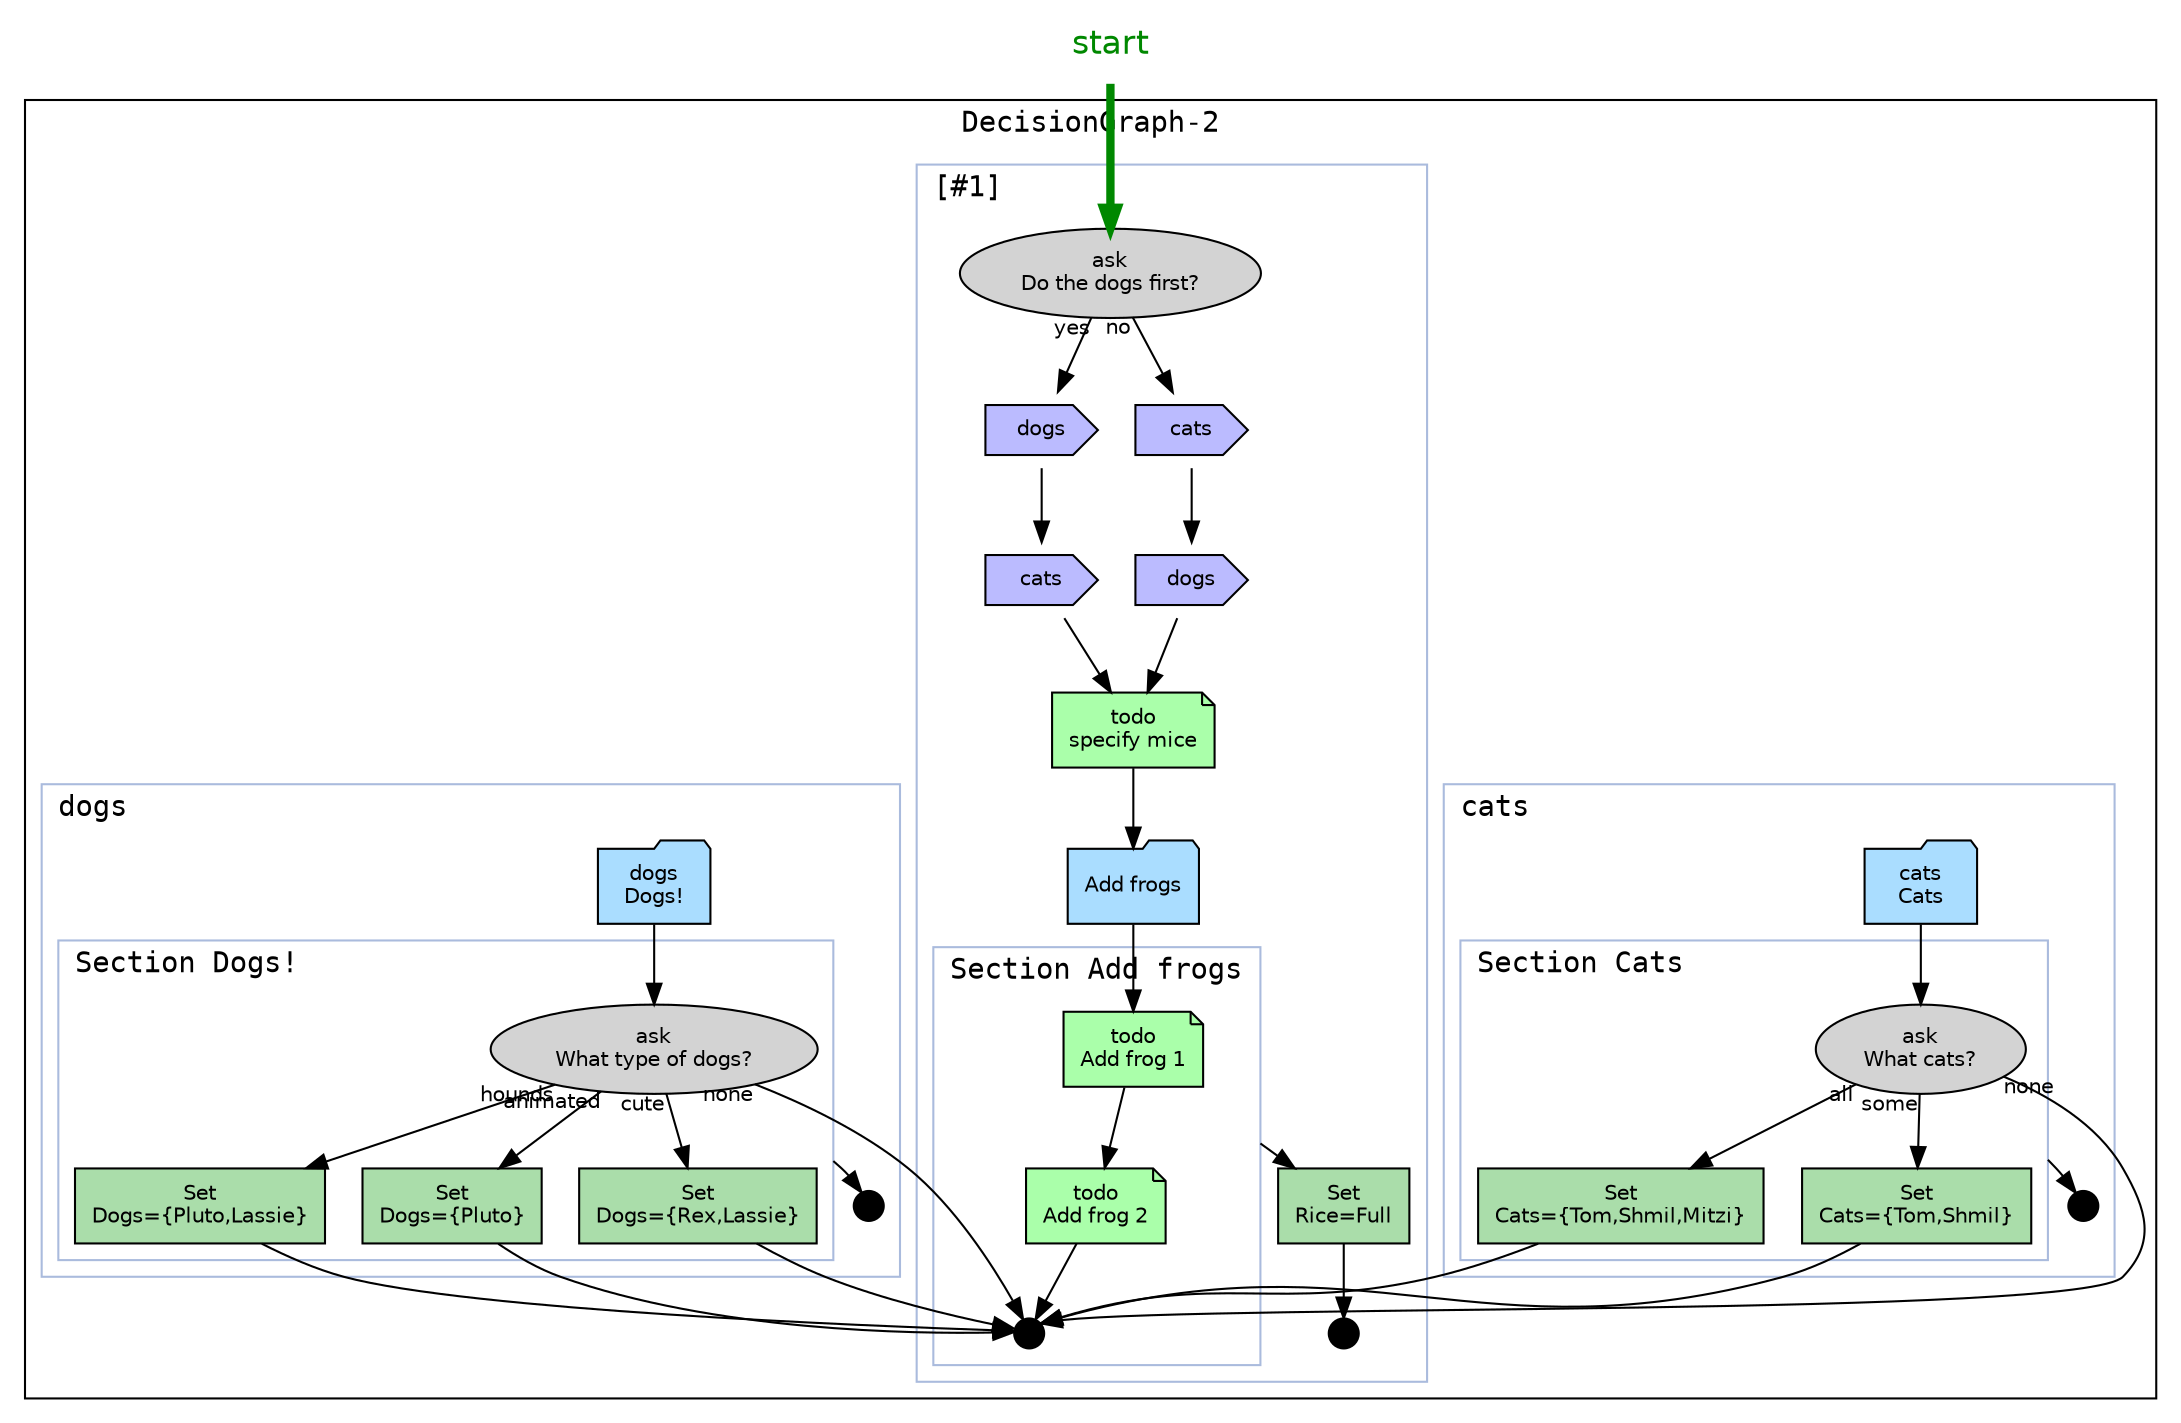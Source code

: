 digraph decisionGraph {
graph [fontname="Courier" concentrate=true compound=true]
edge [fontname="Helvetica" fontsize="10"]
node [fillcolor="lightgray" style="filled" fontname="Helvetica" fontsize="10"]
start[ fillcolor="transparent" shape="none" fontcolor="#008800" fontsize="16" ]
{rank=source; start}
subgraph cluster_DecisionGraph_172 {
label="DecisionGraph-2"
subgraph cluster_toplevel_18_091_19 {
label="[#1]"; color="#AABBDD"; labeljust="l"
_18_091_19[ shape="oval" label="ask\nDo the dogs first?" ]
_18_092_19[ fillcolor="#BBBBFF" shape="cds" label="dogs" ]
_18_093_19[ fillcolor="#BBBBFF" shape="cds" label="cats" ]
_18_096_19[ fillcolor="#AAFFAA" shape="note" label="todo\nspecify mice" ]
_18_097_19[ fillcolor="#AADDFF" shape="folder" label="Add frogs" ]
subgraph cluster__18_097_19{ 
label="Section Add frogs"
_18_098_19[ fillcolor="#AAFFAA" shape="note" label="todo\nAdd frog 1" ]
_18_099_19[ fillcolor="#AAFFAA" shape="note" label="todo\nAdd frog 2" ]
_18SYN_17END_19[ fillcolor="#000000" shape="point" width="0.2" fontcolor="#AAAAAA" label="x" height="0.2" ]
_18_099_19 -> _18SYN_17END_19
_18_098_19 -> _18_099_19
}
_18_097_19 -> _18_098_19
_18_0910_19[ fillcolor="#AADDAA" shape="rect" label="Set\nRice=Full\n" ]
_18_0911_19[ fillcolor="#000000" shape="point" width="0.2" fontcolor="#AAAAAA" label="x" height="0.2" ]
_18_0910_19 -> _18_0911_19
_18_098_19 -> _18_0910_19 [ltail=cluster__18_097_19]
_18_096_19 -> _18_097_19
_18_093_19 -> _18_096_19
_18_092_19 -> _18_093_19
_18_091_19 -> _18_092_19[ taillabel="yes" ]
_18_094_19[ fillcolor="#BBBBFF" shape="cds" label="cats" ]
_18_095_19[ fillcolor="#BBBBFF" shape="cds" label="dogs" ]
_18_095_19 -> _18_096_19
_18_094_19 -> _18_095_19
_18_091_19 -> _18_094_19[ taillabel="no" ]
}
subgraph cluster_toplevelcats {
label="cats"; color="#AABBDD"; labeljust="l"
cats[ fillcolor="#AADDFF" shape="folder" label="cats\nCats" ]
subgraph cluster_cats{ 
label="Section Cats"
_18_0917_19[ shape="oval" label="ask\nWhat cats?" ]
_18_0918_19[ fillcolor="#AADDAA" shape="rect" label="Set\nCats=\{Tom,Shmil,Mitzi\}\n" ]
_18_0918_19 -> _18SYN_17END_19
_18_0917_19 -> _18_0918_19[ taillabel="all" ]
_18_0919_19[ fillcolor="#AADDAA" shape="rect" label="Set\nCats=\{Tom,Shmil\}\n" ]
_18_0919_19 -> _18SYN_17END_19
_18_0917_19 -> _18_0919_19[ taillabel="some" ]
_18_0917_19 -> _18SYN_17END_19[ taillabel="none" ]
}
cats -> _18_0917_19
_18_0920_19[ fillcolor="#000000" shape="point" width="0.2" fontcolor="#AAAAAA" label="x" height="0.2" ]
_18_0917_19 -> _18_0920_19 [ltail=cluster_cats]
}
subgraph cluster_topleveldogs {
label="dogs"; color="#AABBDD"; labeljust="l"
dogs[ fillcolor="#AADDFF" shape="folder" label="dogs\nDogs!" ]
subgraph cluster_dogs{ 
label="Section Dogs!"
_18_0912_19[ shape="oval" label="ask\nWhat type of dogs?" ]
_18_0912_19 -> _18SYN_17END_19[ taillabel="none" ]
_18_0913_19[ fillcolor="#AADDAA" shape="rect" label="Set\nDogs=\{Pluto\}\n" ]
_18_0913_19 -> _18SYN_17END_19
_18_0912_19 -> _18_0913_19[ taillabel="animated" ]
_18_0914_19[ fillcolor="#AADDAA" shape="rect" label="Set\nDogs=\{Rex,Lassie\}\n" ]
_18_0914_19 -> _18SYN_17END_19
_18_0912_19 -> _18_0914_19[ taillabel="cute" ]
_18_0915_19[ fillcolor="#AADDAA" shape="rect" label="Set\nDogs=\{Pluto,Lassie\}\n" ]
_18_0915_19 -> _18SYN_17END_19
_18_0912_19 -> _18_0915_19[ taillabel="hounds" ]
}
dogs -> _18_0912_19
_18_0916_19[ fillcolor="#000000" shape="point" width="0.2" fontcolor="#AAAAAA" label="x" height="0.2" ]
_18_0912_19 -> _18_0916_19 [ltail=cluster_dogs]
}
}
start -> _18_091_19[ penwidth="4.0" color="#008800" ]
}
